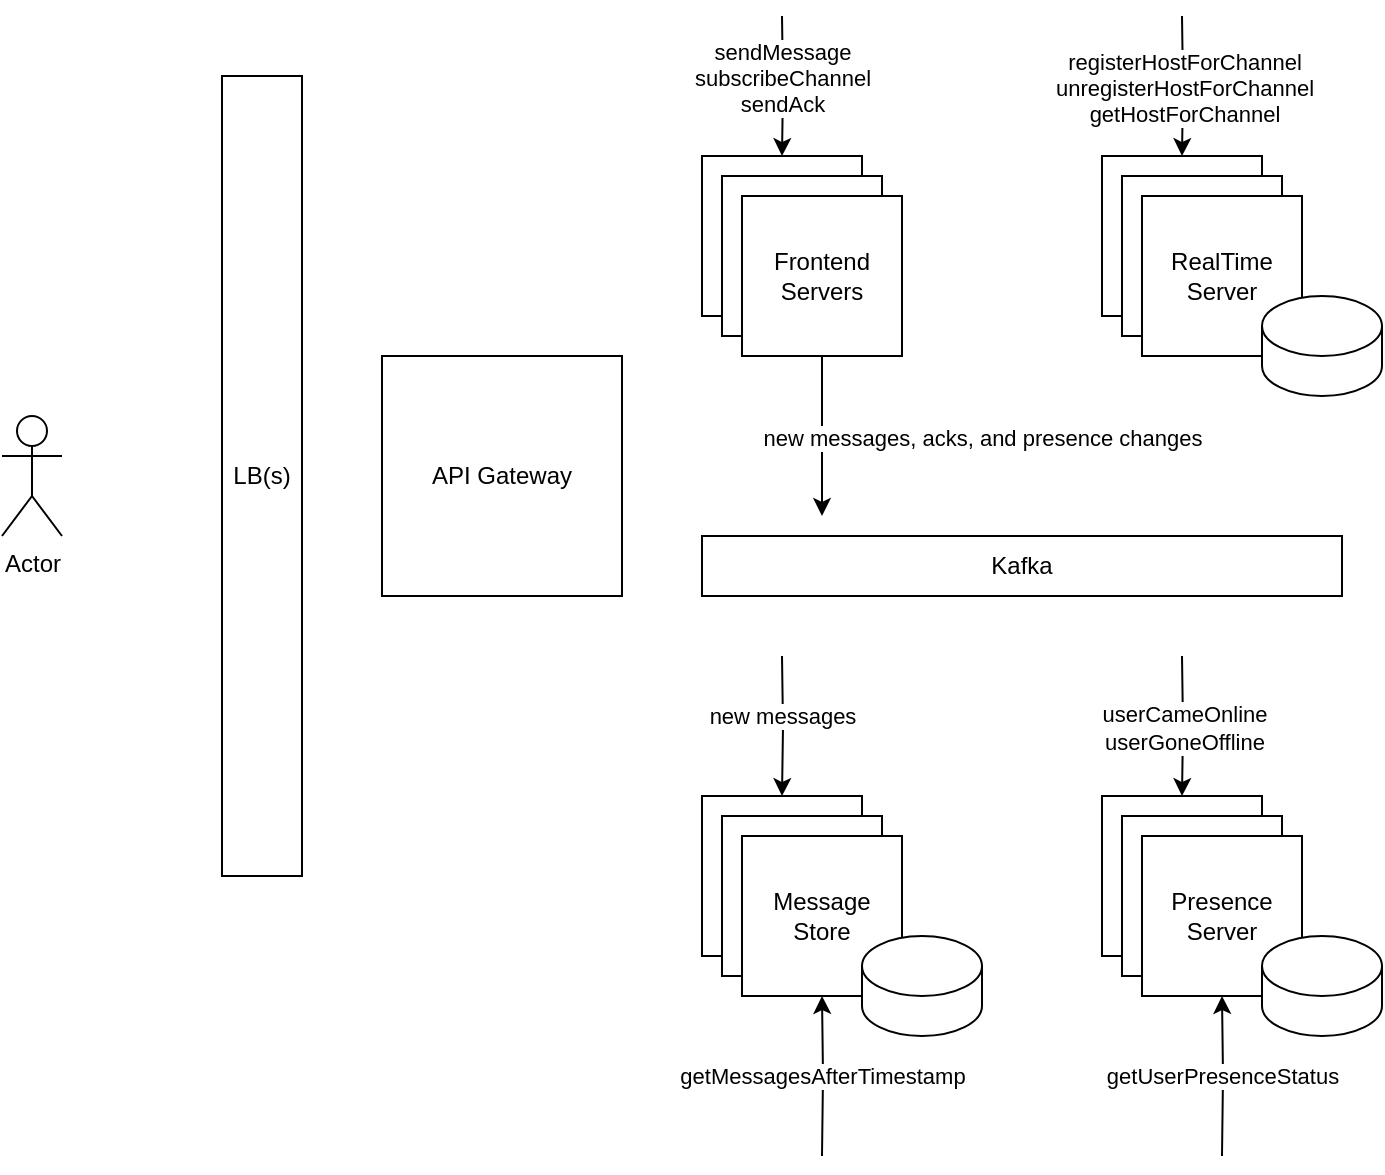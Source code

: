 <mxfile version="15.1.4" type="github"><diagram id="UNSEtZTeRB5gDXxdRTak" name="Page-1"><mxGraphModel dx="1806" dy="706" grid="1" gridSize="10" guides="1" tooltips="1" connect="1" arrows="1" fold="1" page="0" pageScale="1" pageWidth="827" pageHeight="1169" math="0" shadow="0"><root><mxCell id="0"/><mxCell id="1" parent="0"/><mxCell id="-lNujbH5oWvrdlowh5MT-1" value="LB(s)" style="rounded=0;whiteSpace=wrap;html=1;" vertex="1" parent="1"><mxGeometry x="80" y="160" width="40" height="400" as="geometry"/></mxCell><mxCell id="-lNujbH5oWvrdlowh5MT-2" value="Actor" style="shape=umlActor;verticalLabelPosition=bottom;verticalAlign=top;html=1;outlineConnect=0;" vertex="1" parent="1"><mxGeometry x="-30" y="330" width="30" height="60" as="geometry"/></mxCell><mxCell id="-lNujbH5oWvrdlowh5MT-3" value="API Gateway" style="whiteSpace=wrap;html=1;aspect=fixed;" vertex="1" parent="1"><mxGeometry x="160" y="300" width="120" height="120" as="geometry"/></mxCell><mxCell id="-lNujbH5oWvrdlowh5MT-29" style="edgeStyle=orthogonalEdgeStyle;rounded=0;orthogonalLoop=1;jettySize=auto;html=1;" edge="1" parent="1" target="-lNujbH5oWvrdlowh5MT-4"><mxGeometry relative="1" as="geometry"><mxPoint x="360" y="130" as="sourcePoint"/></mxGeometry></mxCell><mxCell id="-lNujbH5oWvrdlowh5MT-30" value="sendMessage&lt;br&gt;subscribeChannel&lt;br&gt;sendAck" style="edgeLabel;html=1;align=center;verticalAlign=middle;resizable=0;points=[];" vertex="1" connectable="0" parent="-lNujbH5oWvrdlowh5MT-29"><mxGeometry x="-0.114" y="-1" relative="1" as="geometry"><mxPoint as="offset"/></mxGeometry></mxCell><mxCell id="-lNujbH5oWvrdlowh5MT-4" value="" style="whiteSpace=wrap;html=1;aspect=fixed;" vertex="1" parent="1"><mxGeometry x="320" y="200" width="80" height="80" as="geometry"/></mxCell><mxCell id="-lNujbH5oWvrdlowh5MT-5" value="" style="whiteSpace=wrap;html=1;aspect=fixed;" vertex="1" parent="1"><mxGeometry x="330" y="210" width="80" height="80" as="geometry"/></mxCell><mxCell id="-lNujbH5oWvrdlowh5MT-16" value="new messages, acks, and presence changes" style="edgeStyle=orthogonalEdgeStyle;rounded=0;orthogonalLoop=1;jettySize=auto;html=1;" edge="1" parent="1" source="-lNujbH5oWvrdlowh5MT-6"><mxGeometry y="80" relative="1" as="geometry"><mxPoint x="380" y="380" as="targetPoint"/><mxPoint as="offset"/></mxGeometry></mxCell><mxCell id="-lNujbH5oWvrdlowh5MT-6" value="Frontend Servers" style="whiteSpace=wrap;html=1;aspect=fixed;" vertex="1" parent="1"><mxGeometry x="340" y="220" width="80" height="80" as="geometry"/></mxCell><mxCell id="-lNujbH5oWvrdlowh5MT-31" value="registerHostForChannel&lt;br&gt;unregisterHostForChannel&lt;br&gt;getHostForChannel" style="edgeStyle=orthogonalEdgeStyle;rounded=0;orthogonalLoop=1;jettySize=auto;html=1;" edge="1" parent="1" target="-lNujbH5oWvrdlowh5MT-10"><mxGeometry relative="1" as="geometry"><mxPoint x="560" y="130" as="sourcePoint"/></mxGeometry></mxCell><mxCell id="-lNujbH5oWvrdlowh5MT-10" value="" style="whiteSpace=wrap;html=1;aspect=fixed;" vertex="1" parent="1"><mxGeometry x="520" y="200" width="80" height="80" as="geometry"/></mxCell><mxCell id="-lNujbH5oWvrdlowh5MT-11" value="" style="whiteSpace=wrap;html=1;aspect=fixed;" vertex="1" parent="1"><mxGeometry x="530" y="210" width="80" height="80" as="geometry"/></mxCell><mxCell id="-lNujbH5oWvrdlowh5MT-12" value="RealTime Server" style="whiteSpace=wrap;html=1;aspect=fixed;" vertex="1" parent="1"><mxGeometry x="540" y="220" width="80" height="80" as="geometry"/></mxCell><mxCell id="-lNujbH5oWvrdlowh5MT-13" value="" style="shape=cylinder3;whiteSpace=wrap;html=1;boundedLbl=1;backgroundOutline=1;size=15;" vertex="1" parent="1"><mxGeometry x="600" y="270" width="60" height="50" as="geometry"/></mxCell><mxCell id="-lNujbH5oWvrdlowh5MT-15" value="Kafka" style="rounded=0;whiteSpace=wrap;html=1;" vertex="1" parent="1"><mxGeometry x="320" y="390" width="320" height="30" as="geometry"/></mxCell><mxCell id="-lNujbH5oWvrdlowh5MT-25" style="edgeStyle=orthogonalEdgeStyle;rounded=0;orthogonalLoop=1;jettySize=auto;html=1;" edge="1" parent="1" target="-lNujbH5oWvrdlowh5MT-17"><mxGeometry relative="1" as="geometry"><mxPoint x="360" y="450" as="sourcePoint"/></mxGeometry></mxCell><mxCell id="-lNujbH5oWvrdlowh5MT-26" value="new messages" style="edgeLabel;html=1;align=center;verticalAlign=middle;resizable=0;points=[];" vertex="1" connectable="0" parent="-lNujbH5oWvrdlowh5MT-25"><mxGeometry x="-0.15" y="-1" relative="1" as="geometry"><mxPoint as="offset"/></mxGeometry></mxCell><mxCell id="-lNujbH5oWvrdlowh5MT-17" value="" style="whiteSpace=wrap;html=1;aspect=fixed;" vertex="1" parent="1"><mxGeometry x="320" y="520" width="80" height="80" as="geometry"/></mxCell><mxCell id="-lNujbH5oWvrdlowh5MT-18" value="" style="whiteSpace=wrap;html=1;aspect=fixed;" vertex="1" parent="1"><mxGeometry x="330" y="530" width="80" height="80" as="geometry"/></mxCell><mxCell id="-lNujbH5oWvrdlowh5MT-32" value="getMessagesAfterTimestamp" style="edgeStyle=orthogonalEdgeStyle;rounded=0;orthogonalLoop=1;jettySize=auto;html=1;" edge="1" parent="1" target="-lNujbH5oWvrdlowh5MT-19"><mxGeometry relative="1" as="geometry"><mxPoint x="380" y="700" as="sourcePoint"/></mxGeometry></mxCell><mxCell id="-lNujbH5oWvrdlowh5MT-19" value="Message Store" style="whiteSpace=wrap;html=1;aspect=fixed;" vertex="1" parent="1"><mxGeometry x="340" y="540" width="80" height="80" as="geometry"/></mxCell><mxCell id="-lNujbH5oWvrdlowh5MT-20" value="" style="shape=cylinder3;whiteSpace=wrap;html=1;boundedLbl=1;backgroundOutline=1;size=15;" vertex="1" parent="1"><mxGeometry x="400" y="590" width="60" height="50" as="geometry"/></mxCell><mxCell id="-lNujbH5oWvrdlowh5MT-33" value="userCameOnline&lt;br&gt;userGoneOffline" style="edgeStyle=orthogonalEdgeStyle;rounded=0;orthogonalLoop=1;jettySize=auto;html=1;" edge="1" parent="1" target="-lNujbH5oWvrdlowh5MT-34"><mxGeometry relative="1" as="geometry"><mxPoint x="560" y="450" as="sourcePoint"/></mxGeometry></mxCell><mxCell id="-lNujbH5oWvrdlowh5MT-34" value="" style="whiteSpace=wrap;html=1;aspect=fixed;" vertex="1" parent="1"><mxGeometry x="520" y="520" width="80" height="80" as="geometry"/></mxCell><mxCell id="-lNujbH5oWvrdlowh5MT-35" value="" style="whiteSpace=wrap;html=1;aspect=fixed;" vertex="1" parent="1"><mxGeometry x="530" y="530" width="80" height="80" as="geometry"/></mxCell><mxCell id="-lNujbH5oWvrdlowh5MT-40" value="getUserPresenceStatus" style="edgeStyle=orthogonalEdgeStyle;rounded=0;orthogonalLoop=1;jettySize=auto;html=1;" edge="1" parent="1" target="-lNujbH5oWvrdlowh5MT-36"><mxGeometry relative="1" as="geometry"><mxPoint x="580" y="700" as="sourcePoint"/></mxGeometry></mxCell><mxCell id="-lNujbH5oWvrdlowh5MT-36" value="Presence Server" style="whiteSpace=wrap;html=1;aspect=fixed;" vertex="1" parent="1"><mxGeometry x="540" y="540" width="80" height="80" as="geometry"/></mxCell><mxCell id="-lNujbH5oWvrdlowh5MT-37" value="" style="shape=cylinder3;whiteSpace=wrap;html=1;boundedLbl=1;backgroundOutline=1;size=15;" vertex="1" parent="1"><mxGeometry x="600" y="590" width="60" height="50" as="geometry"/></mxCell></root></mxGraphModel></diagram></mxfile>